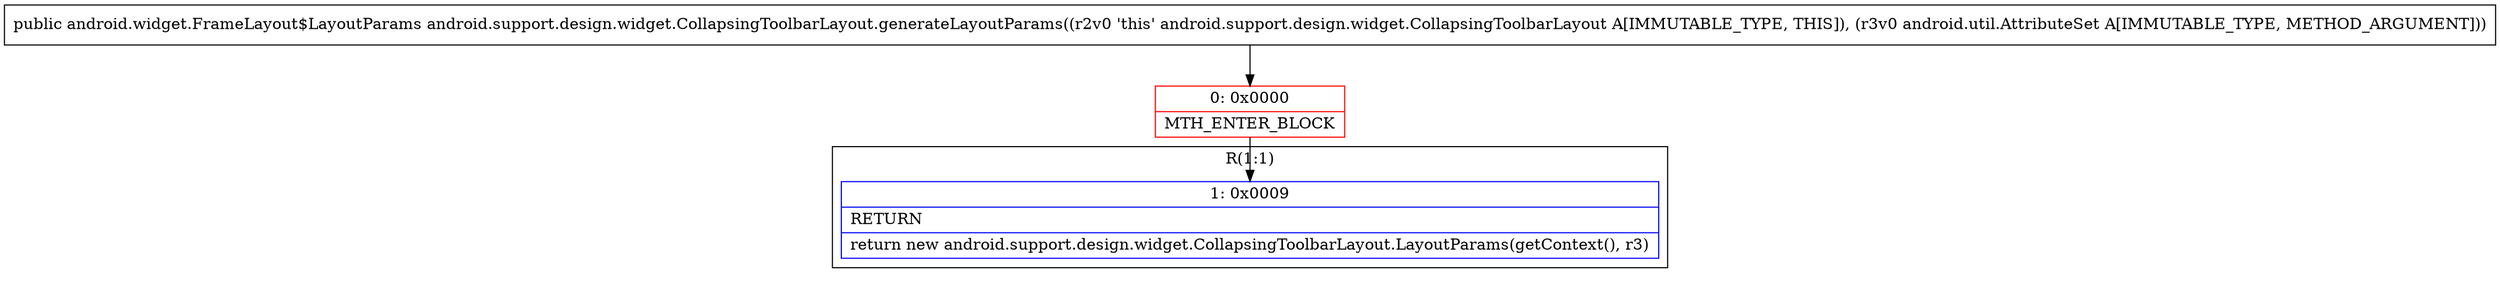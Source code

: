 digraph "CFG forandroid.support.design.widget.CollapsingToolbarLayout.generateLayoutParams(Landroid\/util\/AttributeSet;)Landroid\/widget\/FrameLayout$LayoutParams;" {
subgraph cluster_Region_210329753 {
label = "R(1:1)";
node [shape=record,color=blue];
Node_1 [shape=record,label="{1\:\ 0x0009|RETURN\l|return new android.support.design.widget.CollapsingToolbarLayout.LayoutParams(getContext(), r3)\l}"];
}
Node_0 [shape=record,color=red,label="{0\:\ 0x0000|MTH_ENTER_BLOCK\l}"];
MethodNode[shape=record,label="{public android.widget.FrameLayout$LayoutParams android.support.design.widget.CollapsingToolbarLayout.generateLayoutParams((r2v0 'this' android.support.design.widget.CollapsingToolbarLayout A[IMMUTABLE_TYPE, THIS]), (r3v0 android.util.AttributeSet A[IMMUTABLE_TYPE, METHOD_ARGUMENT])) }"];
MethodNode -> Node_0;
Node_0 -> Node_1;
}

